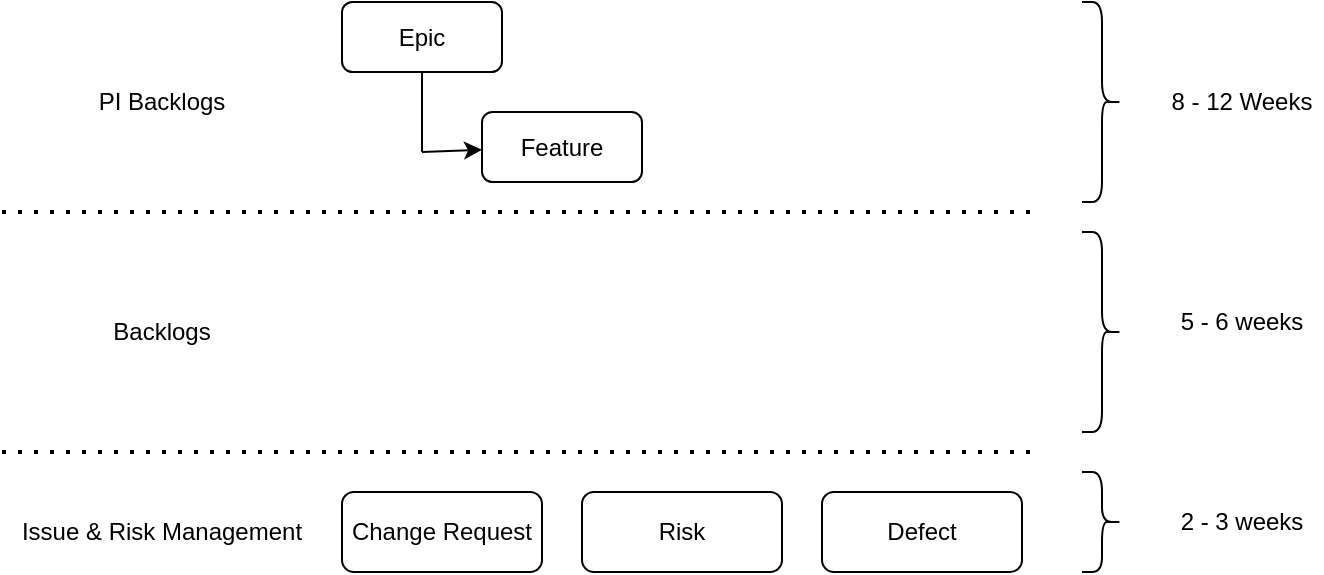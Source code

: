 <mxfile version="20.8.15" type="github">
  <diagram name="Page-1" id="TLYX_0VIToO-dnsux8Qr">
    <mxGraphModel dx="936" dy="494" grid="1" gridSize="10" guides="1" tooltips="1" connect="1" arrows="1" fold="1" page="1" pageScale="1" pageWidth="850" pageHeight="1100" math="0" shadow="0">
      <root>
        <mxCell id="0" />
        <mxCell id="1" parent="0" />
        <mxCell id="d6RYAAp3YK9pHTLxNF8k-2" value="" style="endArrow=none;dashed=1;html=1;dashPattern=1 3;strokeWidth=2;rounded=0;" edge="1" parent="1">
          <mxGeometry width="50" height="50" relative="1" as="geometry">
            <mxPoint x="120" y="240" as="sourcePoint" />
            <mxPoint x="640" y="240" as="targetPoint" />
          </mxGeometry>
        </mxCell>
        <mxCell id="d6RYAAp3YK9pHTLxNF8k-3" value="" style="endArrow=none;dashed=1;html=1;dashPattern=1 3;strokeWidth=2;rounded=0;" edge="1" parent="1">
          <mxGeometry width="50" height="50" relative="1" as="geometry">
            <mxPoint x="120" y="360" as="sourcePoint" />
            <mxPoint x="640" y="360" as="targetPoint" />
          </mxGeometry>
        </mxCell>
        <mxCell id="d6RYAAp3YK9pHTLxNF8k-4" value="Issue &amp;amp; Risk Management" style="text;html=1;strokeColor=none;fillColor=none;align=center;verticalAlign=middle;whiteSpace=wrap;rounded=0;" vertex="1" parent="1">
          <mxGeometry x="120" y="385" width="160" height="30" as="geometry" />
        </mxCell>
        <mxCell id="d6RYAAp3YK9pHTLxNF8k-5" value="Change Request" style="rounded=1;whiteSpace=wrap;html=1;" vertex="1" parent="1">
          <mxGeometry x="290" y="380" width="100" height="40" as="geometry" />
        </mxCell>
        <mxCell id="d6RYAAp3YK9pHTLxNF8k-7" value="Defect" style="rounded=1;whiteSpace=wrap;html=1;" vertex="1" parent="1">
          <mxGeometry x="530" y="380" width="100" height="40" as="geometry" />
        </mxCell>
        <mxCell id="d6RYAAp3YK9pHTLxNF8k-8" value="Risk" style="rounded=1;whiteSpace=wrap;html=1;" vertex="1" parent="1">
          <mxGeometry x="410" y="380" width="100" height="40" as="geometry" />
        </mxCell>
        <mxCell id="d6RYAAp3YK9pHTLxNF8k-9" value="Backlogs" style="text;html=1;strokeColor=none;fillColor=none;align=center;verticalAlign=middle;whiteSpace=wrap;rounded=0;" vertex="1" parent="1">
          <mxGeometry x="120" y="285" width="160" height="30" as="geometry" />
        </mxCell>
        <mxCell id="d6RYAAp3YK9pHTLxNF8k-10" value="PI Backlogs" style="text;html=1;strokeColor=none;fillColor=none;align=center;verticalAlign=middle;whiteSpace=wrap;rounded=0;" vertex="1" parent="1">
          <mxGeometry x="120" y="170" width="160" height="30" as="geometry" />
        </mxCell>
        <mxCell id="d6RYAAp3YK9pHTLxNF8k-11" value="" style="shape=curlyBracket;whiteSpace=wrap;html=1;rounded=1;flipH=1;labelPosition=right;verticalLabelPosition=middle;align=left;verticalAlign=middle;" vertex="1" parent="1">
          <mxGeometry x="660" y="135" width="20" height="100" as="geometry" />
        </mxCell>
        <mxCell id="d6RYAAp3YK9pHTLxNF8k-12" value="8 - 12 Weeks" style="text;html=1;strokeColor=none;fillColor=none;align=center;verticalAlign=middle;whiteSpace=wrap;rounded=0;" vertex="1" parent="1">
          <mxGeometry x="700" y="170" width="80" height="30" as="geometry" />
        </mxCell>
        <mxCell id="d6RYAAp3YK9pHTLxNF8k-13" value="" style="shape=curlyBracket;whiteSpace=wrap;html=1;rounded=1;flipH=1;labelPosition=right;verticalLabelPosition=middle;align=left;verticalAlign=middle;" vertex="1" parent="1">
          <mxGeometry x="660" y="250" width="20" height="100" as="geometry" />
        </mxCell>
        <mxCell id="d6RYAAp3YK9pHTLxNF8k-14" value="5 - 6 weeks" style="text;html=1;strokeColor=none;fillColor=none;align=center;verticalAlign=middle;whiteSpace=wrap;rounded=0;" vertex="1" parent="1">
          <mxGeometry x="700" y="280" width="80" height="30" as="geometry" />
        </mxCell>
        <mxCell id="d6RYAAp3YK9pHTLxNF8k-15" value="" style="shape=curlyBracket;whiteSpace=wrap;html=1;rounded=1;flipH=1;labelPosition=right;verticalLabelPosition=middle;align=left;verticalAlign=middle;" vertex="1" parent="1">
          <mxGeometry x="660" y="370" width="20" height="50" as="geometry" />
        </mxCell>
        <mxCell id="d6RYAAp3YK9pHTLxNF8k-16" value="2 - 3 weeks" style="text;html=1;strokeColor=none;fillColor=none;align=center;verticalAlign=middle;whiteSpace=wrap;rounded=0;" vertex="1" parent="1">
          <mxGeometry x="700" y="380" width="80" height="30" as="geometry" />
        </mxCell>
        <mxCell id="d6RYAAp3YK9pHTLxNF8k-17" value="Epic" style="rounded=1;whiteSpace=wrap;html=1;" vertex="1" parent="1">
          <mxGeometry x="290" y="135" width="80" height="35" as="geometry" />
        </mxCell>
        <mxCell id="d6RYAAp3YK9pHTLxNF8k-18" value="Feature" style="rounded=1;whiteSpace=wrap;html=1;" vertex="1" parent="1">
          <mxGeometry x="360" y="190" width="80" height="35" as="geometry" />
        </mxCell>
        <mxCell id="d6RYAAp3YK9pHTLxNF8k-21" value="" style="endArrow=none;html=1;rounded=0;entryX=0.5;entryY=1;entryDx=0;entryDy=0;" edge="1" parent="1" target="d6RYAAp3YK9pHTLxNF8k-17">
          <mxGeometry width="50" height="50" relative="1" as="geometry">
            <mxPoint x="330" y="210" as="sourcePoint" />
            <mxPoint x="490" y="150" as="targetPoint" />
          </mxGeometry>
        </mxCell>
        <mxCell id="d6RYAAp3YK9pHTLxNF8k-23" value="" style="endArrow=classic;html=1;rounded=0;" edge="1" parent="1" target="d6RYAAp3YK9pHTLxNF8k-18">
          <mxGeometry width="50" height="50" relative="1" as="geometry">
            <mxPoint x="330" y="210" as="sourcePoint" />
            <mxPoint x="490" y="150" as="targetPoint" />
          </mxGeometry>
        </mxCell>
      </root>
    </mxGraphModel>
  </diagram>
</mxfile>
